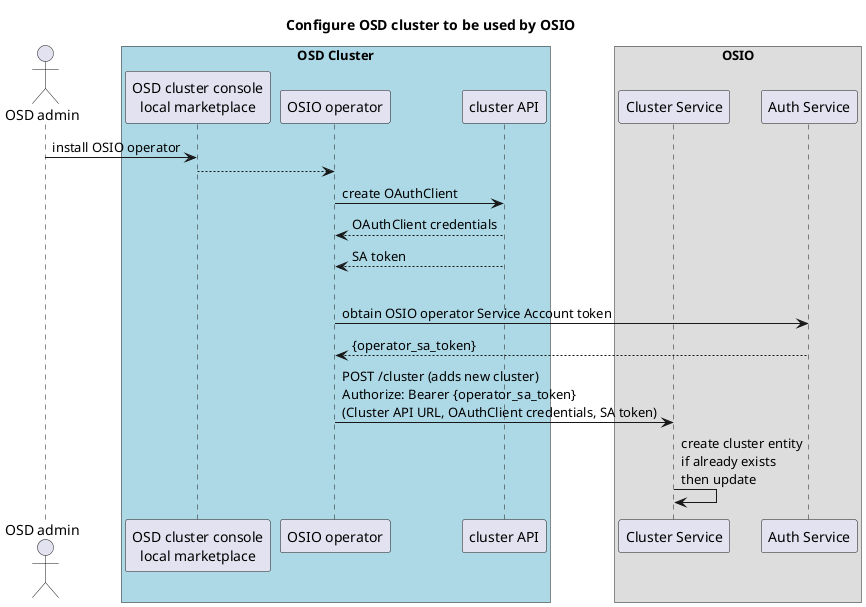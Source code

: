 @startuml
title Configure OSD cluster to be used by OSIO

actor "OSD admin" as admin
box "OSD Cluster" #LightBlue
	participant "OSD cluster console\nlocal marketplace" as marketplace
	participant "OSIO operator" as operator
	participant "cluster API" as cluster
end box
box "OSIO"
	participant "Cluster Service" as cs
	participant "Auth Service" as auth
end box

admin -> marketplace : install OSIO operator
marketplace --> operator
operator -> cluster : create OAuthClient
operator <-- cluster : OAuthClient credentials
operator <-- cluster : SA token
|||
operator -> auth : obtain OSIO operator Service Account token
operator <-- auth : {operator_sa_token}
operator -> cs : POST /cluster (adds new cluster)\nAuthorize: Bearer {operator_sa_token}\n(Cluster API URL, OAuthClient credentials, SA token)
cs -> cs : create cluster entity\nif already exists\nthen update
@enduml